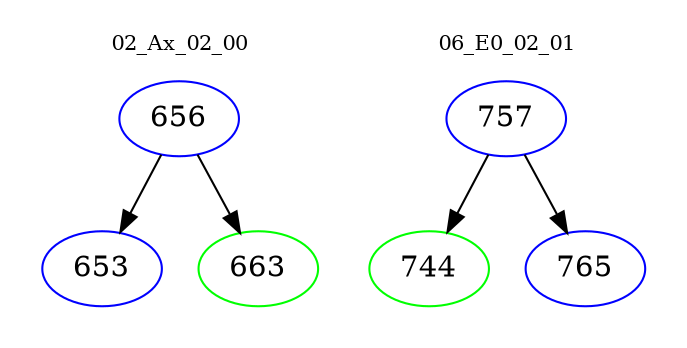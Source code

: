 digraph{
subgraph cluster_0 {
color = white
label = "02_Ax_02_00";
fontsize=10;
T0_656 [label="656", color="blue"]
T0_656 -> T0_653 [color="black"]
T0_653 [label="653", color="blue"]
T0_656 -> T0_663 [color="black"]
T0_663 [label="663", color="green"]
}
subgraph cluster_1 {
color = white
label = "06_E0_02_01";
fontsize=10;
T1_757 [label="757", color="blue"]
T1_757 -> T1_744 [color="black"]
T1_744 [label="744", color="green"]
T1_757 -> T1_765 [color="black"]
T1_765 [label="765", color="blue"]
}
}
